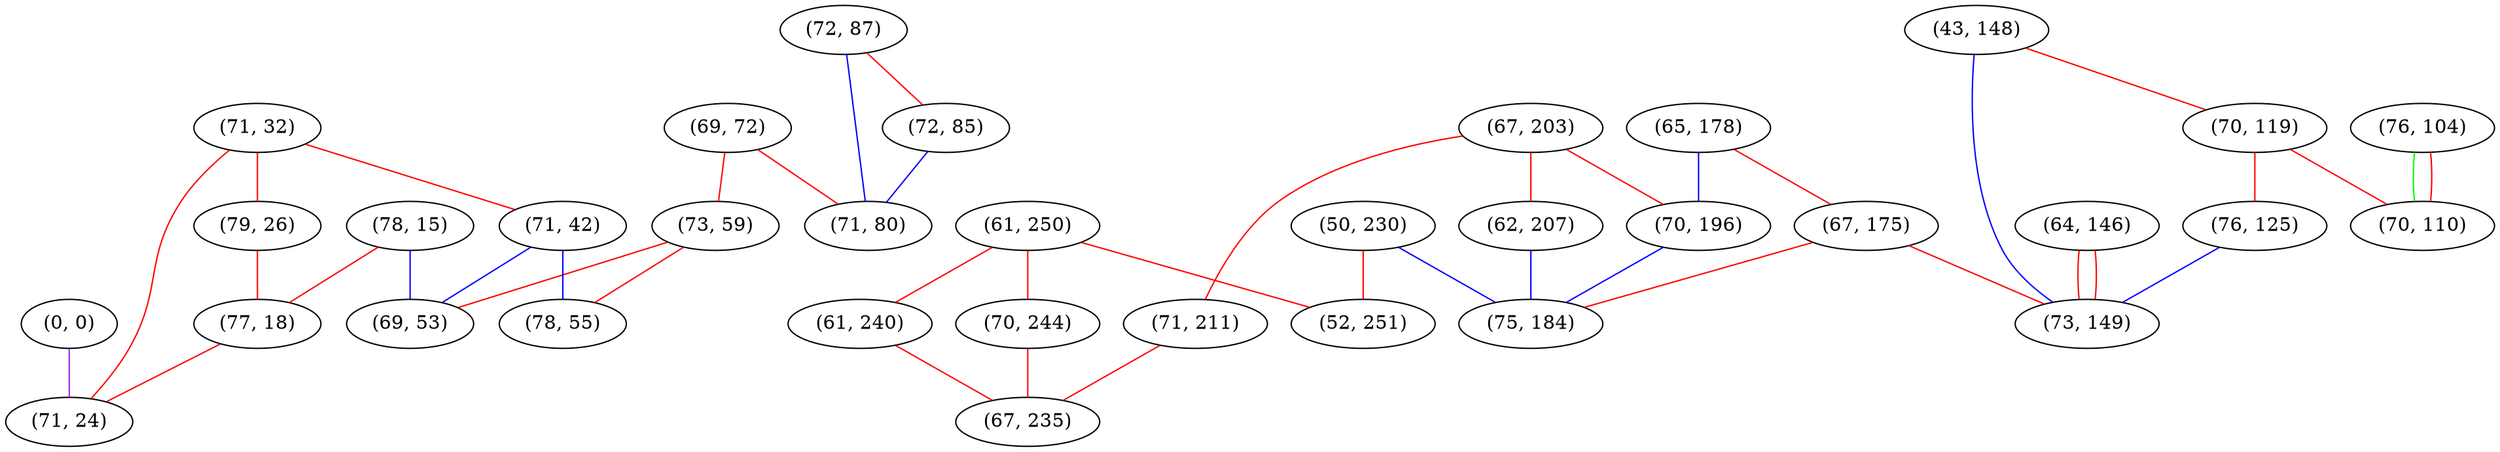 graph "" {
"(71, 32)";
"(72, 87)";
"(67, 203)";
"(65, 178)";
"(0, 0)";
"(43, 148)";
"(69, 72)";
"(76, 104)";
"(67, 175)";
"(78, 15)";
"(71, 211)";
"(70, 119)";
"(79, 26)";
"(77, 18)";
"(61, 250)";
"(70, 196)";
"(73, 59)";
"(62, 207)";
"(76, 125)";
"(72, 85)";
"(64, 146)";
"(70, 244)";
"(50, 230)";
"(71, 42)";
"(78, 55)";
"(61, 240)";
"(73, 149)";
"(71, 24)";
"(67, 235)";
"(69, 53)";
"(75, 184)";
"(71, 80)";
"(52, 251)";
"(70, 110)";
"(71, 32)" -- "(71, 24)"  [color=red, key=0, weight=1];
"(71, 32)" -- "(79, 26)"  [color=red, key=0, weight=1];
"(71, 32)" -- "(71, 42)"  [color=red, key=0, weight=1];
"(72, 87)" -- "(71, 80)"  [color=blue, key=0, weight=3];
"(72, 87)" -- "(72, 85)"  [color=red, key=0, weight=1];
"(67, 203)" -- "(71, 211)"  [color=red, key=0, weight=1];
"(67, 203)" -- "(62, 207)"  [color=red, key=0, weight=1];
"(67, 203)" -- "(70, 196)"  [color=red, key=0, weight=1];
"(65, 178)" -- "(67, 175)"  [color=red, key=0, weight=1];
"(65, 178)" -- "(70, 196)"  [color=blue, key=0, weight=3];
"(0, 0)" -- "(71, 24)"  [color=purple, key=0, weight=4];
"(43, 148)" -- "(73, 149)"  [color=blue, key=0, weight=3];
"(43, 148)" -- "(70, 119)"  [color=red, key=0, weight=1];
"(69, 72)" -- "(73, 59)"  [color=red, key=0, weight=1];
"(69, 72)" -- "(71, 80)"  [color=red, key=0, weight=1];
"(76, 104)" -- "(70, 110)"  [color=green, key=0, weight=2];
"(76, 104)" -- "(70, 110)"  [color=red, key=1, weight=1];
"(67, 175)" -- "(75, 184)"  [color=red, key=0, weight=1];
"(67, 175)" -- "(73, 149)"  [color=red, key=0, weight=1];
"(78, 15)" -- "(77, 18)"  [color=red, key=0, weight=1];
"(78, 15)" -- "(69, 53)"  [color=blue, key=0, weight=3];
"(71, 211)" -- "(67, 235)"  [color=red, key=0, weight=1];
"(70, 119)" -- "(76, 125)"  [color=red, key=0, weight=1];
"(70, 119)" -- "(70, 110)"  [color=red, key=0, weight=1];
"(79, 26)" -- "(77, 18)"  [color=red, key=0, weight=1];
"(77, 18)" -- "(71, 24)"  [color=red, key=0, weight=1];
"(61, 250)" -- "(70, 244)"  [color=red, key=0, weight=1];
"(61, 250)" -- "(61, 240)"  [color=red, key=0, weight=1];
"(61, 250)" -- "(52, 251)"  [color=red, key=0, weight=1];
"(70, 196)" -- "(75, 184)"  [color=blue, key=0, weight=3];
"(73, 59)" -- "(78, 55)"  [color=red, key=0, weight=1];
"(73, 59)" -- "(69, 53)"  [color=red, key=0, weight=1];
"(62, 207)" -- "(75, 184)"  [color=blue, key=0, weight=3];
"(76, 125)" -- "(73, 149)"  [color=blue, key=0, weight=3];
"(72, 85)" -- "(71, 80)"  [color=blue, key=0, weight=3];
"(64, 146)" -- "(73, 149)"  [color=red, key=0, weight=1];
"(64, 146)" -- "(73, 149)"  [color=red, key=1, weight=1];
"(70, 244)" -- "(67, 235)"  [color=red, key=0, weight=1];
"(50, 230)" -- "(75, 184)"  [color=blue, key=0, weight=3];
"(50, 230)" -- "(52, 251)"  [color=red, key=0, weight=1];
"(71, 42)" -- "(78, 55)"  [color=blue, key=0, weight=3];
"(71, 42)" -- "(69, 53)"  [color=blue, key=0, weight=3];
"(61, 240)" -- "(67, 235)"  [color=red, key=0, weight=1];
}

